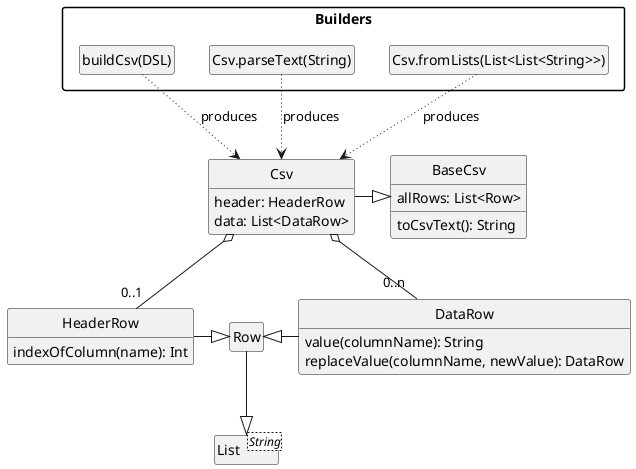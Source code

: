 @startuml
skinparam packageStyle rectangle
hide empty members
hide stereotype
hide circle

class BaseCsv {
    allRows: List<Row>
    toCsvText(): String
}

class Csv {
    header: HeaderRow
    data: List<DataRow>
}

class HeaderRow {
    indexOfColumn(name): Int
}

class DataRow {
    value(columnName): String
    replaceValue(columnName, newValue): DataRow
}

class Row
class List<String>

package "Builders" {
    class "buildCsv(DSL)" as buildCsv
    class "Csv.parseText(String)" as parseCsv
    class "Csv.fromLists(List<List<String>>)" as fromList
}

buildCsv .[dotted].> Csv : produces
parseCsv .[dotted].> Csv : produces
fromList .[dotted].> Csv : produces

HeaderRow -right-|> Row
DataRow -left-|> Row
Row -down-|> List
Csv -right-|> BaseCsv
Csv o-down- "0..1" HeaderRow
Csv o-down- "0..n" DataRow

@enduml